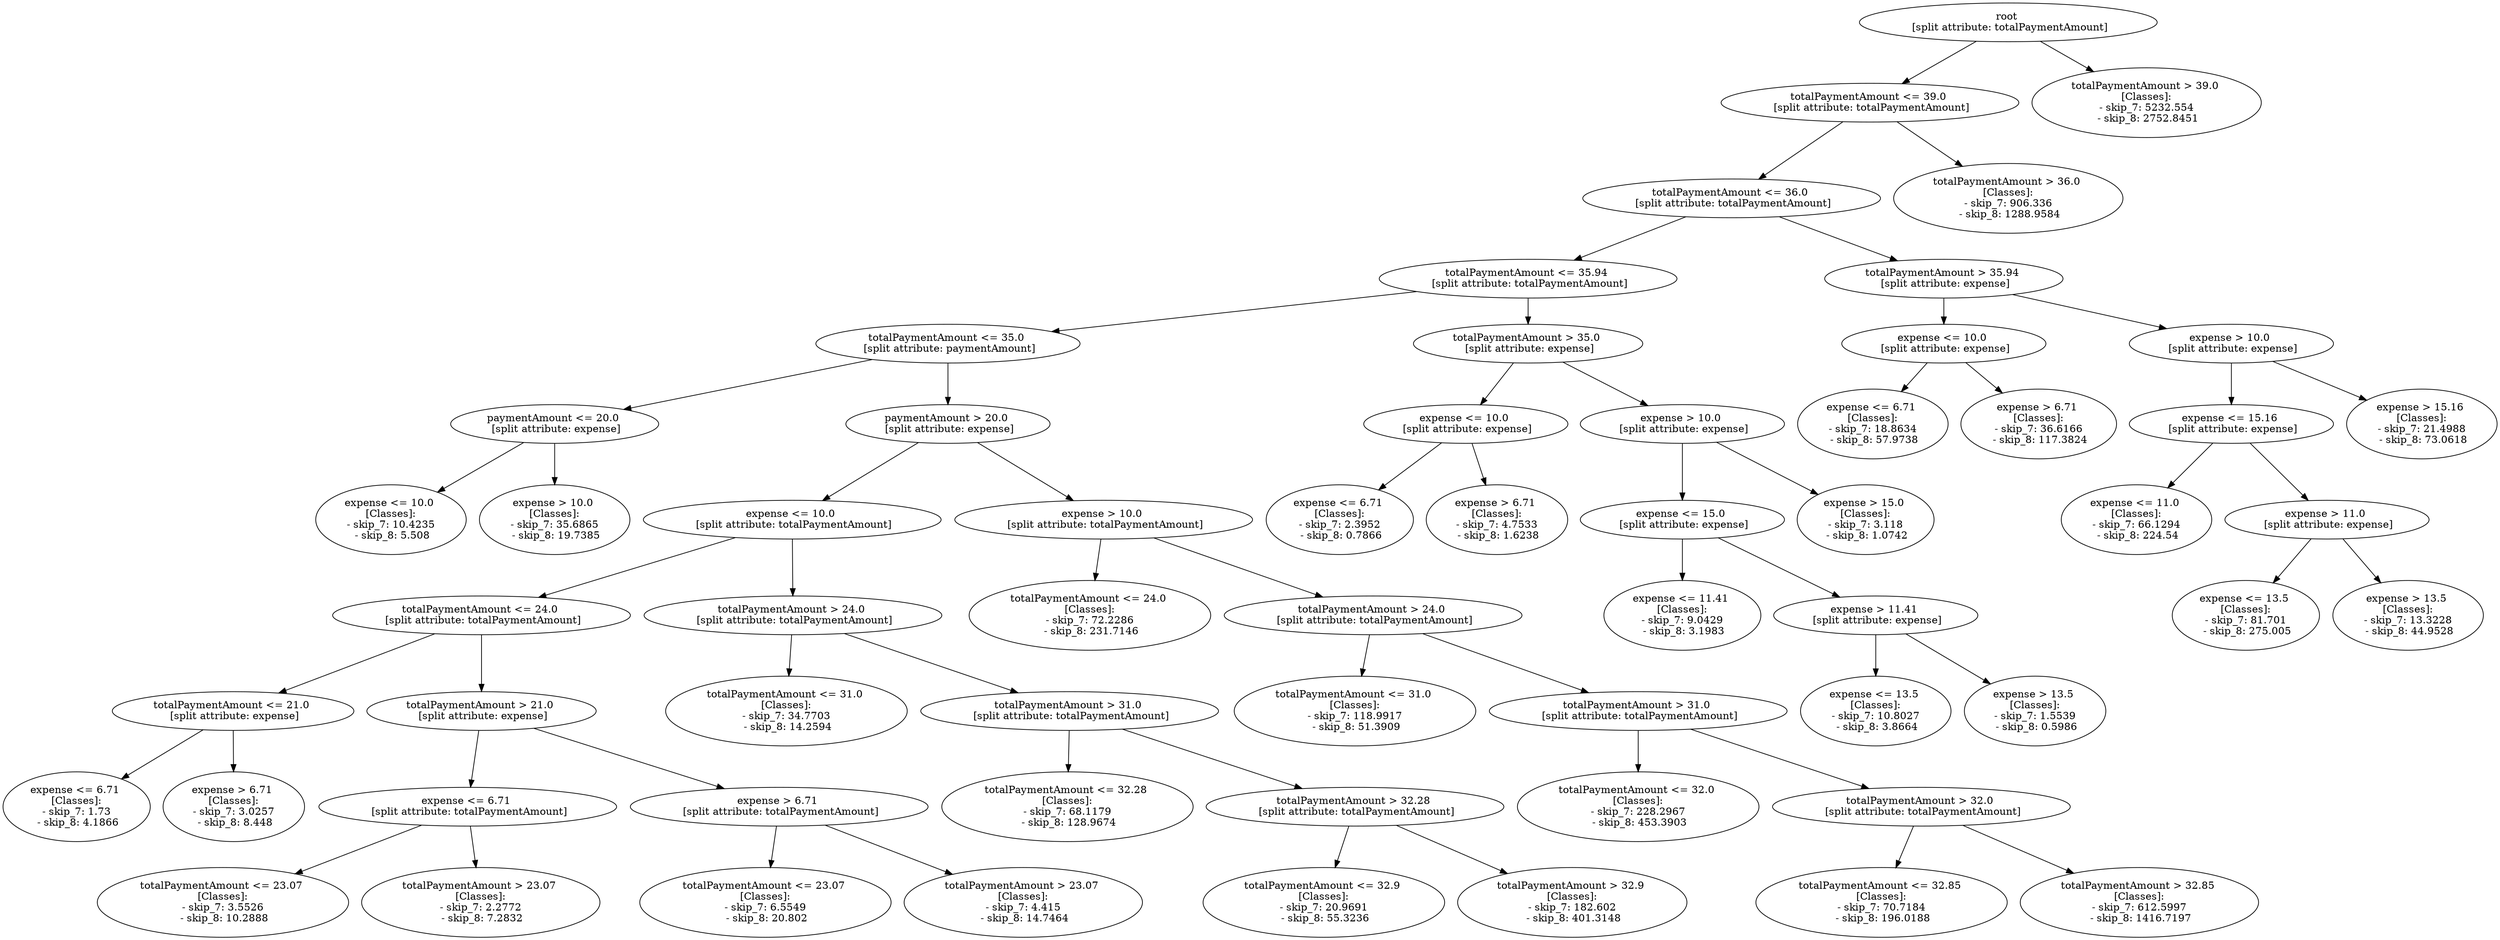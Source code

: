 // Road_Traffic_Fine_Management_Process-p_12-8
digraph "Road_Traffic_Fine_Management_Process-p_12-8" {
	"09ada8dc-f1e1-4bab-aeac-194218037401" [label="root 
 [split attribute: totalPaymentAmount]"]
	"74c09aa7-f355-41f3-91d5-3df7c0bf57ed" [label="totalPaymentAmount <= 39.0 
 [split attribute: totalPaymentAmount]"]
	"09ada8dc-f1e1-4bab-aeac-194218037401" -> "74c09aa7-f355-41f3-91d5-3df7c0bf57ed"
	"ae3fe5a1-7746-4107-b316-bfd789dfd589" [label="totalPaymentAmount <= 36.0 
 [split attribute: totalPaymentAmount]"]
	"74c09aa7-f355-41f3-91d5-3df7c0bf57ed" -> "ae3fe5a1-7746-4107-b316-bfd789dfd589"
	"669ca36a-038c-492d-8f2f-7b2e7bfb17f7" [label="totalPaymentAmount <= 35.94 
 [split attribute: totalPaymentAmount]"]
	"ae3fe5a1-7746-4107-b316-bfd789dfd589" -> "669ca36a-038c-492d-8f2f-7b2e7bfb17f7"
	"5c506b91-ce7a-4d5a-9023-fcd09724ff1f" [label="totalPaymentAmount <= 35.0 
 [split attribute: paymentAmount]"]
	"669ca36a-038c-492d-8f2f-7b2e7bfb17f7" -> "5c506b91-ce7a-4d5a-9023-fcd09724ff1f"
	"3fb05898-04dc-409d-9da3-c6c3bbc18dc2" [label="paymentAmount <= 20.0 
 [split attribute: expense]"]
	"5c506b91-ce7a-4d5a-9023-fcd09724ff1f" -> "3fb05898-04dc-409d-9da3-c6c3bbc18dc2"
	"a6520b2b-b92e-488d-b65b-2ae9394ad31a" [label="expense <= 10.0 
 [Classes]: 
 - skip_7: 10.4235 
 - skip_8: 5.508"]
	"3fb05898-04dc-409d-9da3-c6c3bbc18dc2" -> "a6520b2b-b92e-488d-b65b-2ae9394ad31a"
	"923b6487-b7f9-42d1-9e23-5d4f228476f9" [label="expense > 10.0 
 [Classes]: 
 - skip_7: 35.6865 
 - skip_8: 19.7385"]
	"3fb05898-04dc-409d-9da3-c6c3bbc18dc2" -> "923b6487-b7f9-42d1-9e23-5d4f228476f9"
	"7a7d47f9-656e-4ca0-b493-87d00e2d0605" [label="paymentAmount > 20.0 
 [split attribute: expense]"]
	"5c506b91-ce7a-4d5a-9023-fcd09724ff1f" -> "7a7d47f9-656e-4ca0-b493-87d00e2d0605"
	"c9e831b6-a919-4fcb-89fb-ec45256bbbb5" [label="expense <= 10.0 
 [split attribute: totalPaymentAmount]"]
	"7a7d47f9-656e-4ca0-b493-87d00e2d0605" -> "c9e831b6-a919-4fcb-89fb-ec45256bbbb5"
	"a690c1e6-471c-4ba0-b169-5faf6c6c9068" [label="totalPaymentAmount <= 24.0 
 [split attribute: totalPaymentAmount]"]
	"c9e831b6-a919-4fcb-89fb-ec45256bbbb5" -> "a690c1e6-471c-4ba0-b169-5faf6c6c9068"
	"b6d1ba69-245e-45e0-aa82-ddb338c22be9" [label="totalPaymentAmount <= 21.0 
 [split attribute: expense]"]
	"a690c1e6-471c-4ba0-b169-5faf6c6c9068" -> "b6d1ba69-245e-45e0-aa82-ddb338c22be9"
	"74a9e044-cb0d-4dd5-8bfa-797fbbe0ca34" [label="expense <= 6.71 
 [Classes]: 
 - skip_7: 1.73 
 - skip_8: 4.1866"]
	"b6d1ba69-245e-45e0-aa82-ddb338c22be9" -> "74a9e044-cb0d-4dd5-8bfa-797fbbe0ca34"
	"e705b063-f864-43a8-9381-f90b9a07d943" [label="expense > 6.71 
 [Classes]: 
 - skip_7: 3.0257 
 - skip_8: 8.448"]
	"b6d1ba69-245e-45e0-aa82-ddb338c22be9" -> "e705b063-f864-43a8-9381-f90b9a07d943"
	"1e710ecc-9d71-4633-8f29-ef9ef742503c" [label="totalPaymentAmount > 21.0 
 [split attribute: expense]"]
	"a690c1e6-471c-4ba0-b169-5faf6c6c9068" -> "1e710ecc-9d71-4633-8f29-ef9ef742503c"
	"db08db9b-c228-4d41-9350-3628a03c4ae1" [label="expense <= 6.71 
 [split attribute: totalPaymentAmount]"]
	"1e710ecc-9d71-4633-8f29-ef9ef742503c" -> "db08db9b-c228-4d41-9350-3628a03c4ae1"
	"cc508314-dc3d-4b6a-a1c8-c3a4497d58c9" [label="totalPaymentAmount <= 23.07 
 [Classes]: 
 - skip_7: 3.5526 
 - skip_8: 10.2888"]
	"db08db9b-c228-4d41-9350-3628a03c4ae1" -> "cc508314-dc3d-4b6a-a1c8-c3a4497d58c9"
	"a1675ea5-f932-4af4-ae5a-b3e1b5365819" [label="totalPaymentAmount > 23.07 
 [Classes]: 
 - skip_7: 2.2772 
 - skip_8: 7.2832"]
	"db08db9b-c228-4d41-9350-3628a03c4ae1" -> "a1675ea5-f932-4af4-ae5a-b3e1b5365819"
	"8b18f925-6100-4b77-9c81-5c5335a21568" [label="expense > 6.71 
 [split attribute: totalPaymentAmount]"]
	"1e710ecc-9d71-4633-8f29-ef9ef742503c" -> "8b18f925-6100-4b77-9c81-5c5335a21568"
	"5219ed0c-0926-42a6-ba17-0796e5129681" [label="totalPaymentAmount <= 23.07 
 [Classes]: 
 - skip_7: 6.5549 
 - skip_8: 20.802"]
	"8b18f925-6100-4b77-9c81-5c5335a21568" -> "5219ed0c-0926-42a6-ba17-0796e5129681"
	"51ae220c-05d6-40a0-ab69-545f4f736a35" [label="totalPaymentAmount > 23.07 
 [Classes]: 
 - skip_7: 4.415 
 - skip_8: 14.7464"]
	"8b18f925-6100-4b77-9c81-5c5335a21568" -> "51ae220c-05d6-40a0-ab69-545f4f736a35"
	"cbe06c6e-b320-4039-8643-3709f0a158be" [label="totalPaymentAmount > 24.0 
 [split attribute: totalPaymentAmount]"]
	"c9e831b6-a919-4fcb-89fb-ec45256bbbb5" -> "cbe06c6e-b320-4039-8643-3709f0a158be"
	"5c8e5c60-04c9-40eb-8847-19b973933389" [label="totalPaymentAmount <= 31.0 
 [Classes]: 
 - skip_7: 34.7703 
 - skip_8: 14.2594"]
	"cbe06c6e-b320-4039-8643-3709f0a158be" -> "5c8e5c60-04c9-40eb-8847-19b973933389"
	"1b9548e0-86a6-4432-ae53-cc722392899b" [label="totalPaymentAmount > 31.0 
 [split attribute: totalPaymentAmount]"]
	"cbe06c6e-b320-4039-8643-3709f0a158be" -> "1b9548e0-86a6-4432-ae53-cc722392899b"
	"805e4f1b-665d-41ab-8d06-691bb4f6664a" [label="totalPaymentAmount <= 32.28 
 [Classes]: 
 - skip_7: 68.1179 
 - skip_8: 128.9674"]
	"1b9548e0-86a6-4432-ae53-cc722392899b" -> "805e4f1b-665d-41ab-8d06-691bb4f6664a"
	"bc743eea-7666-4ae6-af84-d3f83254fbc7" [label="totalPaymentAmount > 32.28 
 [split attribute: totalPaymentAmount]"]
	"1b9548e0-86a6-4432-ae53-cc722392899b" -> "bc743eea-7666-4ae6-af84-d3f83254fbc7"
	"feef9c47-7c61-41f4-9090-1bcb46db23b8" [label="totalPaymentAmount <= 32.9 
 [Classes]: 
 - skip_7: 20.9691 
 - skip_8: 55.3236"]
	"bc743eea-7666-4ae6-af84-d3f83254fbc7" -> "feef9c47-7c61-41f4-9090-1bcb46db23b8"
	"86346b0c-4aa9-4b5c-9c9f-5b80b20d257c" [label="totalPaymentAmount > 32.9 
 [Classes]: 
 - skip_7: 182.602 
 - skip_8: 401.3148"]
	"bc743eea-7666-4ae6-af84-d3f83254fbc7" -> "86346b0c-4aa9-4b5c-9c9f-5b80b20d257c"
	"f0bc8058-091e-472e-9eaf-c8a15723aef3" [label="expense > 10.0 
 [split attribute: totalPaymentAmount]"]
	"7a7d47f9-656e-4ca0-b493-87d00e2d0605" -> "f0bc8058-091e-472e-9eaf-c8a15723aef3"
	"a0b635bd-5d47-4345-9c0b-6b3c8c58f429" [label="totalPaymentAmount <= 24.0 
 [Classes]: 
 - skip_7: 72.2286 
 - skip_8: 231.7146"]
	"f0bc8058-091e-472e-9eaf-c8a15723aef3" -> "a0b635bd-5d47-4345-9c0b-6b3c8c58f429"
	"1607e051-941d-468a-b9f9-3cbdb7b632f1" [label="totalPaymentAmount > 24.0 
 [split attribute: totalPaymentAmount]"]
	"f0bc8058-091e-472e-9eaf-c8a15723aef3" -> "1607e051-941d-468a-b9f9-3cbdb7b632f1"
	"7a4d6abc-7c46-4e50-a3b0-234178592893" [label="totalPaymentAmount <= 31.0 
 [Classes]: 
 - skip_7: 118.9917 
 - skip_8: 51.3909"]
	"1607e051-941d-468a-b9f9-3cbdb7b632f1" -> "7a4d6abc-7c46-4e50-a3b0-234178592893"
	"430db8a8-c49e-4cf1-81b1-ebb31d8de43e" [label="totalPaymentAmount > 31.0 
 [split attribute: totalPaymentAmount]"]
	"1607e051-941d-468a-b9f9-3cbdb7b632f1" -> "430db8a8-c49e-4cf1-81b1-ebb31d8de43e"
	"26253ff2-205e-4ccc-8dfd-4ce669173a5a" [label="totalPaymentAmount <= 32.0 
 [Classes]: 
 - skip_7: 228.2967 
 - skip_8: 453.3903"]
	"430db8a8-c49e-4cf1-81b1-ebb31d8de43e" -> "26253ff2-205e-4ccc-8dfd-4ce669173a5a"
	"f76eb41a-8748-4ffe-872c-6ee2033b6402" [label="totalPaymentAmount > 32.0 
 [split attribute: totalPaymentAmount]"]
	"430db8a8-c49e-4cf1-81b1-ebb31d8de43e" -> "f76eb41a-8748-4ffe-872c-6ee2033b6402"
	"fa907425-2f91-4818-a9cd-ed8c7e59f11d" [label="totalPaymentAmount <= 32.85 
 [Classes]: 
 - skip_7: 70.7184 
 - skip_8: 196.0188"]
	"f76eb41a-8748-4ffe-872c-6ee2033b6402" -> "fa907425-2f91-4818-a9cd-ed8c7e59f11d"
	"0fd9c511-9e3b-4272-bd94-6e7e0adf8335" [label="totalPaymentAmount > 32.85 
 [Classes]: 
 - skip_7: 612.5997 
 - skip_8: 1416.7197"]
	"f76eb41a-8748-4ffe-872c-6ee2033b6402" -> "0fd9c511-9e3b-4272-bd94-6e7e0adf8335"
	"0a9d3492-165b-4f4b-b63d-a5def2729aaa" [label="totalPaymentAmount > 35.0 
 [split attribute: expense]"]
	"669ca36a-038c-492d-8f2f-7b2e7bfb17f7" -> "0a9d3492-165b-4f4b-b63d-a5def2729aaa"
	"164fe2cc-2d26-43f1-8f2f-b0cef4f31094" [label="expense <= 10.0 
 [split attribute: expense]"]
	"0a9d3492-165b-4f4b-b63d-a5def2729aaa" -> "164fe2cc-2d26-43f1-8f2f-b0cef4f31094"
	"073dab55-6f82-4022-b89d-e44d8b0dccdb" [label="expense <= 6.71 
 [Classes]: 
 - skip_7: 2.3952 
 - skip_8: 0.7866"]
	"164fe2cc-2d26-43f1-8f2f-b0cef4f31094" -> "073dab55-6f82-4022-b89d-e44d8b0dccdb"
	"2bb6dda5-a03e-4fd0-8f49-d0f0b2332744" [label="expense > 6.71 
 [Classes]: 
 - skip_7: 4.7533 
 - skip_8: 1.6238"]
	"164fe2cc-2d26-43f1-8f2f-b0cef4f31094" -> "2bb6dda5-a03e-4fd0-8f49-d0f0b2332744"
	"e6455cbb-ef5f-4938-80ac-d1003d5a5a0d" [label="expense > 10.0 
 [split attribute: expense]"]
	"0a9d3492-165b-4f4b-b63d-a5def2729aaa" -> "e6455cbb-ef5f-4938-80ac-d1003d5a5a0d"
	"a4d12ee1-be32-424f-8fb8-7dc4f9da35aa" [label="expense <= 15.0 
 [split attribute: expense]"]
	"e6455cbb-ef5f-4938-80ac-d1003d5a5a0d" -> "a4d12ee1-be32-424f-8fb8-7dc4f9da35aa"
	"a6910fef-bec5-4705-9b88-de65297a828d" [label="expense <= 11.41 
 [Classes]: 
 - skip_7: 9.0429 
 - skip_8: 3.1983"]
	"a4d12ee1-be32-424f-8fb8-7dc4f9da35aa" -> "a6910fef-bec5-4705-9b88-de65297a828d"
	"c9c3246f-5d4b-4cd5-ab1d-c5894410920b" [label="expense > 11.41 
 [split attribute: expense]"]
	"a4d12ee1-be32-424f-8fb8-7dc4f9da35aa" -> "c9c3246f-5d4b-4cd5-ab1d-c5894410920b"
	"dc972e90-acec-415c-a3cd-4ec73a0d698c" [label="expense <= 13.5 
 [Classes]: 
 - skip_7: 10.8027 
 - skip_8: 3.8664"]
	"c9c3246f-5d4b-4cd5-ab1d-c5894410920b" -> "dc972e90-acec-415c-a3cd-4ec73a0d698c"
	"db23296d-e114-4f71-bbf5-78f6dc010866" [label="expense > 13.5 
 [Classes]: 
 - skip_7: 1.5539 
 - skip_8: 0.5986"]
	"c9c3246f-5d4b-4cd5-ab1d-c5894410920b" -> "db23296d-e114-4f71-bbf5-78f6dc010866"
	"828be593-e820-4752-97c6-f06ffd834921" [label="expense > 15.0 
 [Classes]: 
 - skip_7: 3.118 
 - skip_8: 1.0742"]
	"e6455cbb-ef5f-4938-80ac-d1003d5a5a0d" -> "828be593-e820-4752-97c6-f06ffd834921"
	"696558a4-2bd3-4caf-93a7-f9ac8f440650" [label="totalPaymentAmount > 35.94 
 [split attribute: expense]"]
	"ae3fe5a1-7746-4107-b316-bfd789dfd589" -> "696558a4-2bd3-4caf-93a7-f9ac8f440650"
	"04a10d49-2a43-42b6-a580-a14f95bdcc11" [label="expense <= 10.0 
 [split attribute: expense]"]
	"696558a4-2bd3-4caf-93a7-f9ac8f440650" -> "04a10d49-2a43-42b6-a580-a14f95bdcc11"
	"355c5bf5-f4a1-47f6-815f-0785f73b05bd" [label="expense <= 6.71 
 [Classes]: 
 - skip_7: 18.8634 
 - skip_8: 57.9738"]
	"04a10d49-2a43-42b6-a580-a14f95bdcc11" -> "355c5bf5-f4a1-47f6-815f-0785f73b05bd"
	"26cb525c-9d5e-4a09-ac2f-f9a90f00f741" [label="expense > 6.71 
 [Classes]: 
 - skip_7: 36.6166 
 - skip_8: 117.3824"]
	"04a10d49-2a43-42b6-a580-a14f95bdcc11" -> "26cb525c-9d5e-4a09-ac2f-f9a90f00f741"
	"5daef73c-c44e-499a-b937-e54ecce2d1fe" [label="expense > 10.0 
 [split attribute: expense]"]
	"696558a4-2bd3-4caf-93a7-f9ac8f440650" -> "5daef73c-c44e-499a-b937-e54ecce2d1fe"
	"a3a17590-0792-4f3d-9acf-c2d500afdff7" [label="expense <= 15.16 
 [split attribute: expense]"]
	"5daef73c-c44e-499a-b937-e54ecce2d1fe" -> "a3a17590-0792-4f3d-9acf-c2d500afdff7"
	"aeca292b-16ee-4c55-828e-52a54415b49f" [label="expense <= 11.0 
 [Classes]: 
 - skip_7: 66.1294 
 - skip_8: 224.54"]
	"a3a17590-0792-4f3d-9acf-c2d500afdff7" -> "aeca292b-16ee-4c55-828e-52a54415b49f"
	"53587c2d-a2b8-4478-83b0-be23ce7717f0" [label="expense > 11.0 
 [split attribute: expense]"]
	"a3a17590-0792-4f3d-9acf-c2d500afdff7" -> "53587c2d-a2b8-4478-83b0-be23ce7717f0"
	"bf065814-7020-4140-96fc-38e8938f6dc7" [label="expense <= 13.5 
 [Classes]: 
 - skip_7: 81.701 
 - skip_8: 275.005"]
	"53587c2d-a2b8-4478-83b0-be23ce7717f0" -> "bf065814-7020-4140-96fc-38e8938f6dc7"
	"343560e4-627a-40df-9f13-c05a64530c48" [label="expense > 13.5 
 [Classes]: 
 - skip_7: 13.3228 
 - skip_8: 44.9528"]
	"53587c2d-a2b8-4478-83b0-be23ce7717f0" -> "343560e4-627a-40df-9f13-c05a64530c48"
	"aa25dbb6-5a78-4ed2-a92a-bd92a1f58cba" [label="expense > 15.16 
 [Classes]: 
 - skip_7: 21.4988 
 - skip_8: 73.0618"]
	"5daef73c-c44e-499a-b937-e54ecce2d1fe" -> "aa25dbb6-5a78-4ed2-a92a-bd92a1f58cba"
	"3df2fa0a-0848-4d52-b689-db7186259ed3" [label="totalPaymentAmount > 36.0 
 [Classes]: 
 - skip_7: 906.336 
 - skip_8: 1288.9584"]
	"74c09aa7-f355-41f3-91d5-3df7c0bf57ed" -> "3df2fa0a-0848-4d52-b689-db7186259ed3"
	"575b4b1f-2a7f-440c-a05f-cf29751fbbdd" [label="totalPaymentAmount > 39.0 
 [Classes]: 
 - skip_7: 5232.554 
 - skip_8: 2752.8451"]
	"09ada8dc-f1e1-4bab-aeac-194218037401" -> "575b4b1f-2a7f-440c-a05f-cf29751fbbdd"
}
